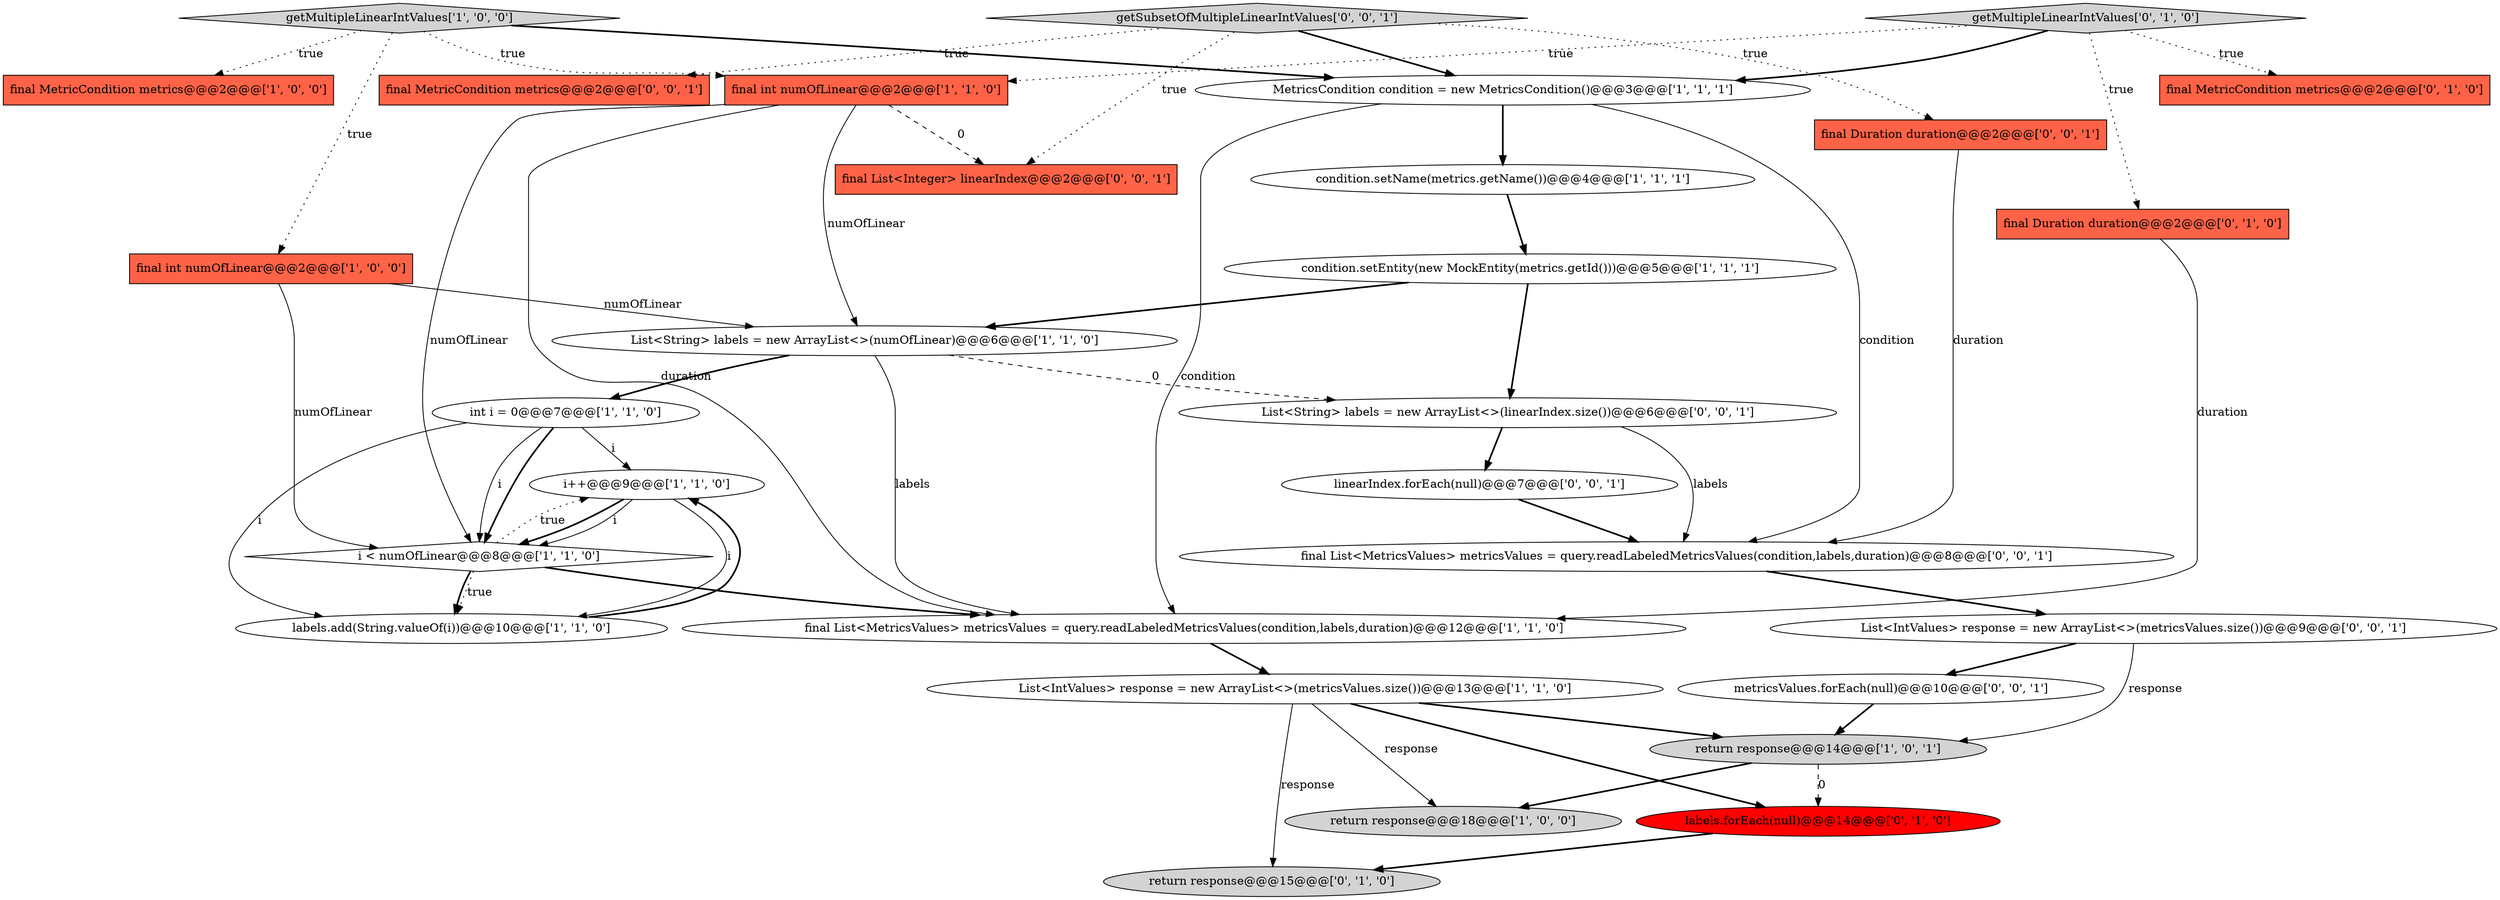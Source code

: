 digraph {
13 [style = filled, label = "final int numOfLinear@@@2@@@['1', '1', '0']", fillcolor = tomato, shape = box image = "AAA0AAABBB1BBB"];
18 [style = filled, label = "final MetricCondition metrics@@@2@@@['0', '1', '0']", fillcolor = tomato, shape = box image = "AAA0AAABBB2BBB"];
22 [style = filled, label = "linearIndex.forEach(null)@@@7@@@['0', '0', '1']", fillcolor = white, shape = ellipse image = "AAA0AAABBB3BBB"];
28 [style = filled, label = "List<String> labels = new ArrayList<>(linearIndex.size())@@@6@@@['0', '0', '1']", fillcolor = white, shape = ellipse image = "AAA0AAABBB3BBB"];
27 [style = filled, label = "metricsValues.forEach(null)@@@10@@@['0', '0', '1']", fillcolor = white, shape = ellipse image = "AAA0AAABBB3BBB"];
11 [style = filled, label = "final List<MetricsValues> metricsValues = query.readLabeledMetricsValues(condition,labels,duration)@@@12@@@['1', '1', '0']", fillcolor = white, shape = ellipse image = "AAA0AAABBB1BBB"];
17 [style = filled, label = "return response@@@15@@@['0', '1', '0']", fillcolor = lightgray, shape = ellipse image = "AAA0AAABBB2BBB"];
5 [style = filled, label = "i++@@@9@@@['1', '1', '0']", fillcolor = white, shape = ellipse image = "AAA0AAABBB1BBB"];
10 [style = filled, label = "getMultipleLinearIntValues['1', '0', '0']", fillcolor = lightgray, shape = diamond image = "AAA0AAABBB1BBB"];
9 [style = filled, label = "int i = 0@@@7@@@['1', '1', '0']", fillcolor = white, shape = ellipse image = "AAA0AAABBB1BBB"];
7 [style = filled, label = "final int numOfLinear@@@2@@@['1', '0', '0']", fillcolor = tomato, shape = box image = "AAA0AAABBB1BBB"];
25 [style = filled, label = "final List<MetricsValues> metricsValues = query.readLabeledMetricsValues(condition,labels,duration)@@@8@@@['0', '0', '1']", fillcolor = white, shape = ellipse image = "AAA0AAABBB3BBB"];
2 [style = filled, label = "List<IntValues> response = new ArrayList<>(metricsValues.size())@@@13@@@['1', '1', '0']", fillcolor = white, shape = ellipse image = "AAA0AAABBB1BBB"];
24 [style = filled, label = "final MetricCondition metrics@@@2@@@['0', '0', '1']", fillcolor = tomato, shape = box image = "AAA0AAABBB3BBB"];
6 [style = filled, label = "condition.setName(metrics.getName())@@@4@@@['1', '1', '1']", fillcolor = white, shape = ellipse image = "AAA0AAABBB1BBB"];
21 [style = filled, label = "final Duration duration@@@2@@@['0', '0', '1']", fillcolor = tomato, shape = box image = "AAA0AAABBB3BBB"];
16 [style = filled, label = "final Duration duration@@@2@@@['0', '1', '0']", fillcolor = tomato, shape = box image = "AAA0AAABBB2BBB"];
15 [style = filled, label = "MetricsCondition condition = new MetricsCondition()@@@3@@@['1', '1', '1']", fillcolor = white, shape = ellipse image = "AAA0AAABBB1BBB"];
23 [style = filled, label = "List<IntValues> response = new ArrayList<>(metricsValues.size())@@@9@@@['0', '0', '1']", fillcolor = white, shape = ellipse image = "AAA0AAABBB3BBB"];
4 [style = filled, label = "List<String> labels = new ArrayList<>(numOfLinear)@@@6@@@['1', '1', '0']", fillcolor = white, shape = ellipse image = "AAA0AAABBB1BBB"];
19 [style = filled, label = "labels.forEach(null)@@@14@@@['0', '1', '0']", fillcolor = red, shape = ellipse image = "AAA1AAABBB2BBB"];
1 [style = filled, label = "condition.setEntity(new MockEntity(metrics.getId()))@@@5@@@['1', '1', '1']", fillcolor = white, shape = ellipse image = "AAA0AAABBB1BBB"];
26 [style = filled, label = "final List<Integer> linearIndex@@@2@@@['0', '0', '1']", fillcolor = tomato, shape = box image = "AAA0AAABBB3BBB"];
0 [style = filled, label = "final MetricCondition metrics@@@2@@@['1', '0', '0']", fillcolor = tomato, shape = box image = "AAA0AAABBB1BBB"];
14 [style = filled, label = "labels.add(String.valueOf(i))@@@10@@@['1', '1', '0']", fillcolor = white, shape = ellipse image = "AAA0AAABBB1BBB"];
8 [style = filled, label = "i < numOfLinear@@@8@@@['1', '1', '0']", fillcolor = white, shape = diamond image = "AAA0AAABBB1BBB"];
29 [style = filled, label = "getSubsetOfMultipleLinearIntValues['0', '0', '1']", fillcolor = lightgray, shape = diamond image = "AAA0AAABBB3BBB"];
20 [style = filled, label = "getMultipleLinearIntValues['0', '1', '0']", fillcolor = lightgray, shape = diamond image = "AAA0AAABBB2BBB"];
12 [style = filled, label = "return response@@@18@@@['1', '0', '0']", fillcolor = lightgray, shape = ellipse image = "AAA0AAABBB1BBB"];
3 [style = filled, label = "return response@@@14@@@['1', '0', '1']", fillcolor = lightgray, shape = ellipse image = "AAA0AAABBB1BBB"];
2->17 [style = solid, label="response"];
4->9 [style = bold, label=""];
5->8 [style = bold, label=""];
22->25 [style = bold, label=""];
1->4 [style = bold, label=""];
29->15 [style = bold, label=""];
13->11 [style = solid, label="duration"];
2->19 [style = bold, label=""];
9->14 [style = solid, label="i"];
10->15 [style = bold, label=""];
23->27 [style = bold, label=""];
28->22 [style = bold, label=""];
9->5 [style = solid, label="i"];
25->23 [style = bold, label=""];
2->3 [style = bold, label=""];
27->3 [style = bold, label=""];
8->14 [style = bold, label=""];
5->14 [style = solid, label="i"];
21->25 [style = solid, label="duration"];
28->25 [style = solid, label="labels"];
15->6 [style = bold, label=""];
13->4 [style = solid, label="numOfLinear"];
19->17 [style = bold, label=""];
3->12 [style = bold, label=""];
9->8 [style = bold, label=""];
29->26 [style = dotted, label="true"];
5->8 [style = solid, label="i"];
13->26 [style = dashed, label="0"];
11->2 [style = bold, label=""];
15->25 [style = solid, label="condition"];
4->11 [style = solid, label="labels"];
3->19 [style = dashed, label="0"];
4->28 [style = dashed, label="0"];
6->1 [style = bold, label=""];
1->28 [style = bold, label=""];
10->13 [style = dotted, label="true"];
8->5 [style = dotted, label="true"];
8->14 [style = dotted, label="true"];
20->18 [style = dotted, label="true"];
10->0 [style = dotted, label="true"];
7->4 [style = solid, label="numOfLinear"];
23->3 [style = solid, label="response"];
9->8 [style = solid, label="i"];
20->13 [style = dotted, label="true"];
29->21 [style = dotted, label="true"];
15->11 [style = solid, label="condition"];
7->8 [style = solid, label="numOfLinear"];
16->11 [style = solid, label="duration"];
8->11 [style = bold, label=""];
20->15 [style = bold, label=""];
29->24 [style = dotted, label="true"];
10->7 [style = dotted, label="true"];
2->12 [style = solid, label="response"];
20->16 [style = dotted, label="true"];
14->5 [style = bold, label=""];
13->8 [style = solid, label="numOfLinear"];
}
